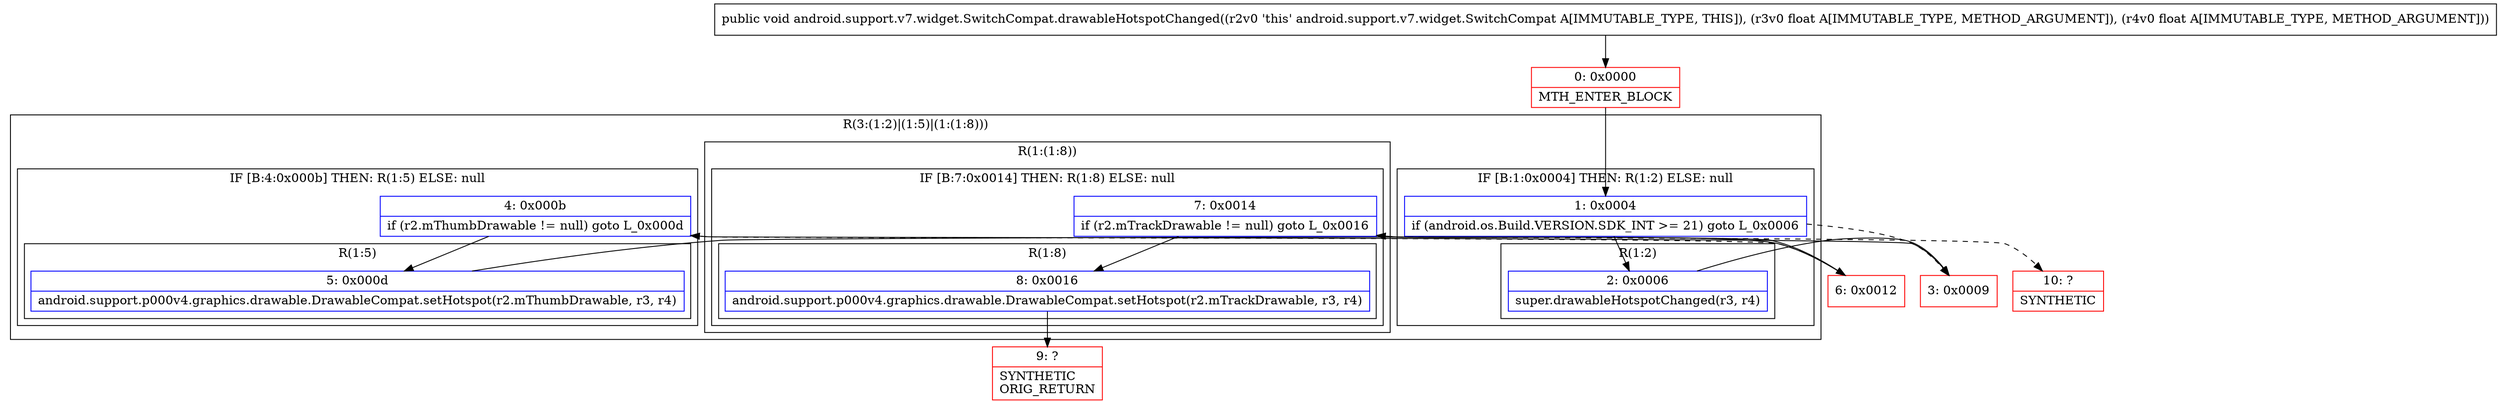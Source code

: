 digraph "CFG forandroid.support.v7.widget.SwitchCompat.drawableHotspotChanged(FF)V" {
subgraph cluster_Region_867938848 {
label = "R(3:(1:2)|(1:5)|(1:(1:8)))";
node [shape=record,color=blue];
subgraph cluster_IfRegion_263826302 {
label = "IF [B:1:0x0004] THEN: R(1:2) ELSE: null";
node [shape=record,color=blue];
Node_1 [shape=record,label="{1\:\ 0x0004|if (android.os.Build.VERSION.SDK_INT \>= 21) goto L_0x0006\l}"];
subgraph cluster_Region_483453281 {
label = "R(1:2)";
node [shape=record,color=blue];
Node_2 [shape=record,label="{2\:\ 0x0006|super.drawableHotspotChanged(r3, r4)\l}"];
}
}
subgraph cluster_IfRegion_1486948641 {
label = "IF [B:4:0x000b] THEN: R(1:5) ELSE: null";
node [shape=record,color=blue];
Node_4 [shape=record,label="{4\:\ 0x000b|if (r2.mThumbDrawable != null) goto L_0x000d\l}"];
subgraph cluster_Region_921016999 {
label = "R(1:5)";
node [shape=record,color=blue];
Node_5 [shape=record,label="{5\:\ 0x000d|android.support.p000v4.graphics.drawable.DrawableCompat.setHotspot(r2.mThumbDrawable, r3, r4)\l}"];
}
}
subgraph cluster_Region_1959077214 {
label = "R(1:(1:8))";
node [shape=record,color=blue];
subgraph cluster_IfRegion_1875198278 {
label = "IF [B:7:0x0014] THEN: R(1:8) ELSE: null";
node [shape=record,color=blue];
Node_7 [shape=record,label="{7\:\ 0x0014|if (r2.mTrackDrawable != null) goto L_0x0016\l}"];
subgraph cluster_Region_1065199006 {
label = "R(1:8)";
node [shape=record,color=blue];
Node_8 [shape=record,label="{8\:\ 0x0016|android.support.p000v4.graphics.drawable.DrawableCompat.setHotspot(r2.mTrackDrawable, r3, r4)\l}"];
}
}
}
}
Node_0 [shape=record,color=red,label="{0\:\ 0x0000|MTH_ENTER_BLOCK\l}"];
Node_3 [shape=record,color=red,label="{3\:\ 0x0009}"];
Node_6 [shape=record,color=red,label="{6\:\ 0x0012}"];
Node_9 [shape=record,color=red,label="{9\:\ ?|SYNTHETIC\lORIG_RETURN\l}"];
Node_10 [shape=record,color=red,label="{10\:\ ?|SYNTHETIC\l}"];
MethodNode[shape=record,label="{public void android.support.v7.widget.SwitchCompat.drawableHotspotChanged((r2v0 'this' android.support.v7.widget.SwitchCompat A[IMMUTABLE_TYPE, THIS]), (r3v0 float A[IMMUTABLE_TYPE, METHOD_ARGUMENT]), (r4v0 float A[IMMUTABLE_TYPE, METHOD_ARGUMENT])) }"];
MethodNode -> Node_0;
Node_1 -> Node_2;
Node_1 -> Node_3[style=dashed];
Node_2 -> Node_3;
Node_4 -> Node_5;
Node_4 -> Node_6[style=dashed];
Node_5 -> Node_6;
Node_7 -> Node_8;
Node_7 -> Node_10[style=dashed];
Node_8 -> Node_9;
Node_0 -> Node_1;
Node_3 -> Node_4;
Node_6 -> Node_7;
}

